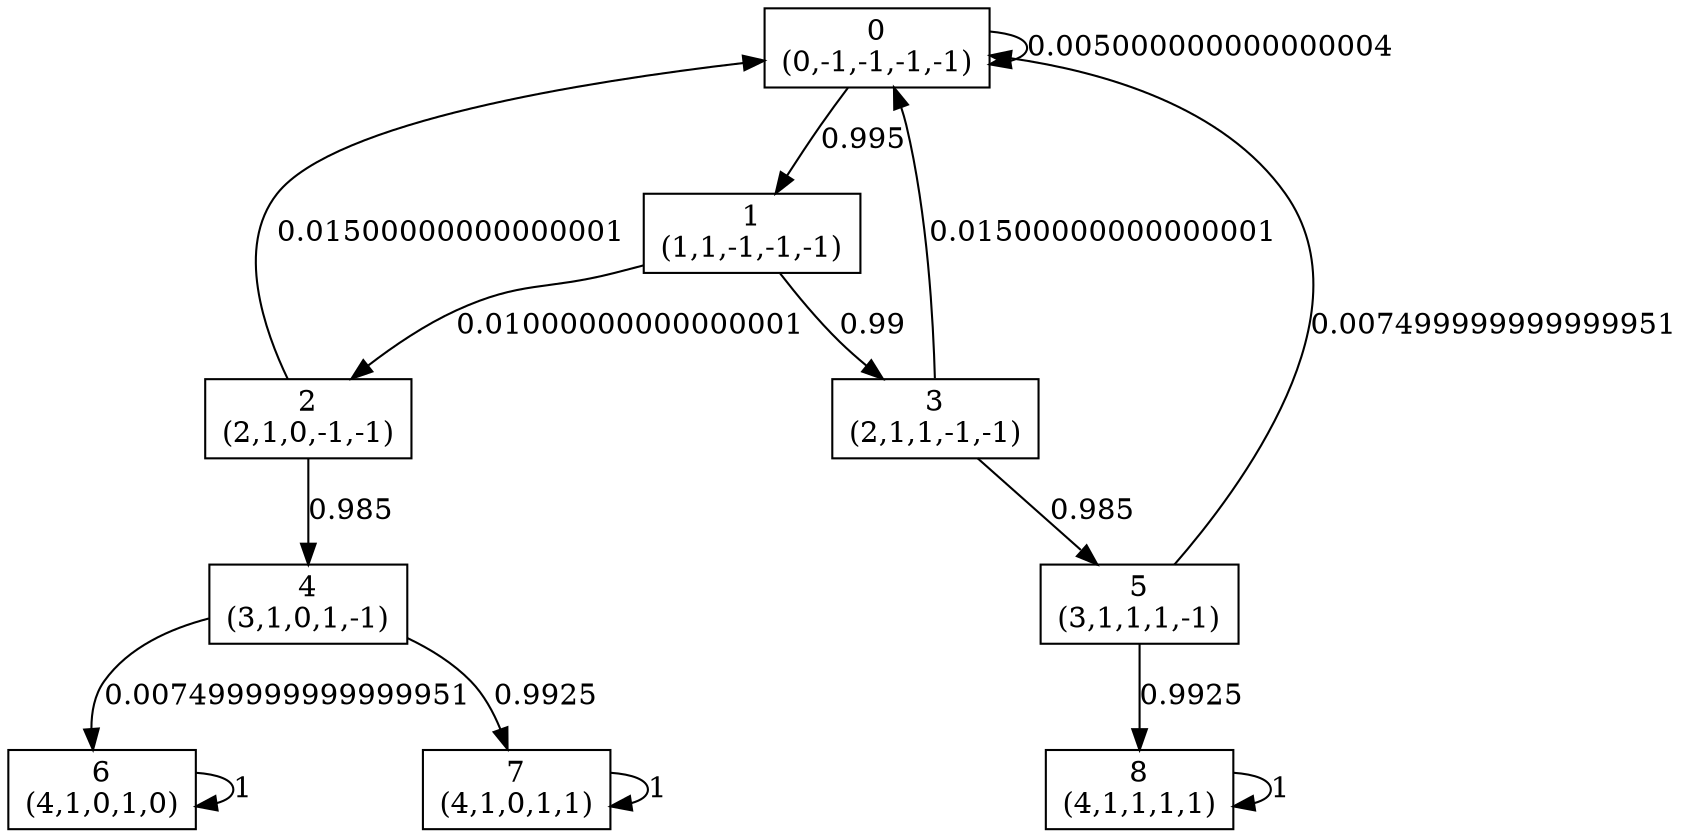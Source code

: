 digraph P {
node [shape=box];
0 -> 0 [ label="0.005000000000000004" ];
0 -> 1 [ label="0.995" ];
1 -> 2 [ label="0.01000000000000001" ];
1 -> 3 [ label="0.99" ];
2 -> 0 [ label="0.01500000000000001" ];
2 -> 4 [ label="0.985" ];
3 -> 0 [ label="0.01500000000000001" ];
3 -> 5 [ label="0.985" ];
4 -> 6 [ label="0.007499999999999951" ];
4 -> 7 [ label="0.9925" ];
5 -> 0 [ label="0.007499999999999951" ];
5 -> 8 [ label="0.9925" ];
6 -> 6 [ label="1" ];
7 -> 7 [ label="1" ];
8 -> 8 [ label="1" ];
0 [label="0\n(0,-1,-1,-1,-1)"];
1 [label="1\n(1,1,-1,-1,-1)"];
2 [label="2\n(2,1,0,-1,-1)"];
3 [label="3\n(2,1,1,-1,-1)"];
4 [label="4\n(3,1,0,1,-1)"];
5 [label="5\n(3,1,1,1,-1)"];
6 [label="6\n(4,1,0,1,0)"];
7 [label="7\n(4,1,0,1,1)"];
8 [label="8\n(4,1,1,1,1)"];
}
